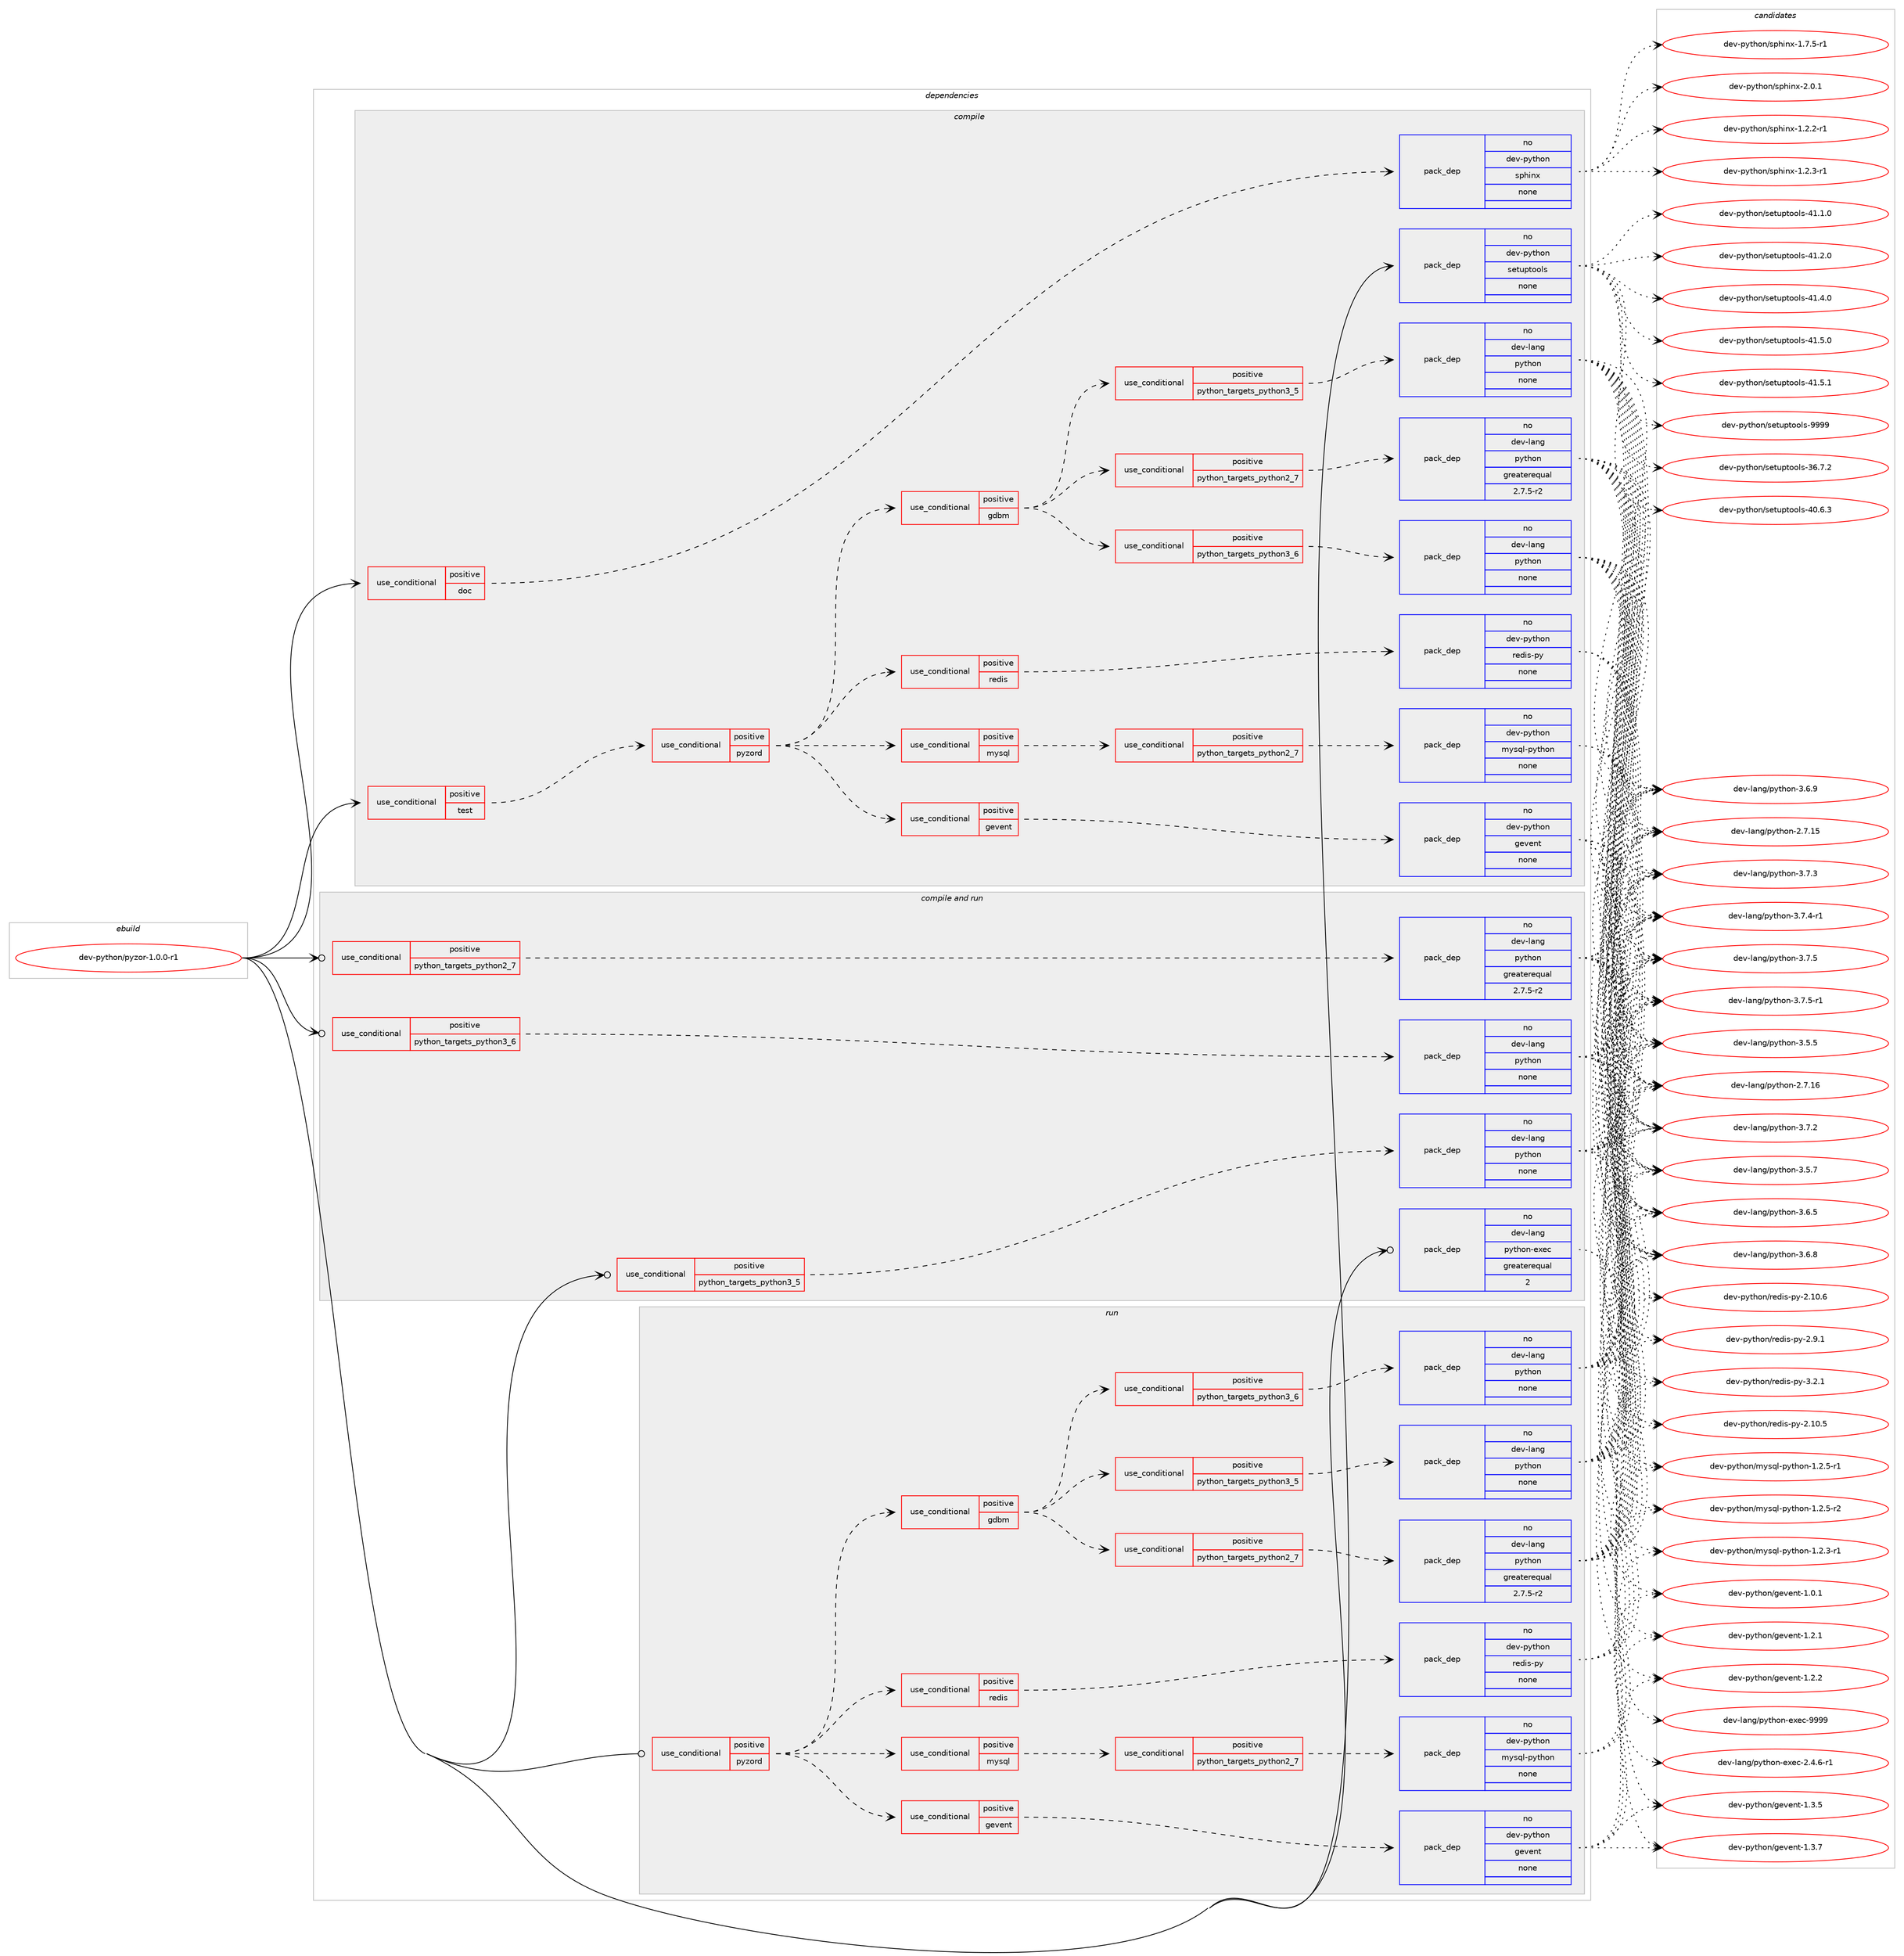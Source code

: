 digraph prolog {

# *************
# Graph options
# *************

newrank=true;
concentrate=true;
compound=true;
graph [rankdir=LR,fontname=Helvetica,fontsize=10,ranksep=1.5];#, ranksep=2.5, nodesep=0.2];
edge  [arrowhead=vee];
node  [fontname=Helvetica,fontsize=10];

# **********
# The ebuild
# **********

subgraph cluster_leftcol {
color=gray;
rank=same;
label=<<i>ebuild</i>>;
id [label="dev-python/pyzor-1.0.0-r1", color=red, width=4, href="../dev-python/pyzor-1.0.0-r1.svg"];
}

# ****************
# The dependencies
# ****************

subgraph cluster_midcol {
color=gray;
label=<<i>dependencies</i>>;
subgraph cluster_compile {
fillcolor="#eeeeee";
style=filled;
label=<<i>compile</i>>;
subgraph cond148269 {
dependency634072 [label=<<TABLE BORDER="0" CELLBORDER="1" CELLSPACING="0" CELLPADDING="4"><TR><TD ROWSPAN="3" CELLPADDING="10">use_conditional</TD></TR><TR><TD>positive</TD></TR><TR><TD>doc</TD></TR></TABLE>>, shape=none, color=red];
subgraph pack473925 {
dependency634073 [label=<<TABLE BORDER="0" CELLBORDER="1" CELLSPACING="0" CELLPADDING="4" WIDTH="220"><TR><TD ROWSPAN="6" CELLPADDING="30">pack_dep</TD></TR><TR><TD WIDTH="110">no</TD></TR><TR><TD>dev-python</TD></TR><TR><TD>sphinx</TD></TR><TR><TD>none</TD></TR><TR><TD></TD></TR></TABLE>>, shape=none, color=blue];
}
dependency634072:e -> dependency634073:w [weight=20,style="dashed",arrowhead="vee"];
}
id:e -> dependency634072:w [weight=20,style="solid",arrowhead="vee"];
subgraph cond148270 {
dependency634074 [label=<<TABLE BORDER="0" CELLBORDER="1" CELLSPACING="0" CELLPADDING="4"><TR><TD ROWSPAN="3" CELLPADDING="10">use_conditional</TD></TR><TR><TD>positive</TD></TR><TR><TD>test</TD></TR></TABLE>>, shape=none, color=red];
subgraph cond148271 {
dependency634075 [label=<<TABLE BORDER="0" CELLBORDER="1" CELLSPACING="0" CELLPADDING="4"><TR><TD ROWSPAN="3" CELLPADDING="10">use_conditional</TD></TR><TR><TD>positive</TD></TR><TR><TD>pyzord</TD></TR></TABLE>>, shape=none, color=red];
subgraph cond148272 {
dependency634076 [label=<<TABLE BORDER="0" CELLBORDER="1" CELLSPACING="0" CELLPADDING="4"><TR><TD ROWSPAN="3" CELLPADDING="10">use_conditional</TD></TR><TR><TD>positive</TD></TR><TR><TD>gdbm</TD></TR></TABLE>>, shape=none, color=red];
subgraph cond148273 {
dependency634077 [label=<<TABLE BORDER="0" CELLBORDER="1" CELLSPACING="0" CELLPADDING="4"><TR><TD ROWSPAN="3" CELLPADDING="10">use_conditional</TD></TR><TR><TD>positive</TD></TR><TR><TD>python_targets_python2_7</TD></TR></TABLE>>, shape=none, color=red];
subgraph pack473926 {
dependency634078 [label=<<TABLE BORDER="0" CELLBORDER="1" CELLSPACING="0" CELLPADDING="4" WIDTH="220"><TR><TD ROWSPAN="6" CELLPADDING="30">pack_dep</TD></TR><TR><TD WIDTH="110">no</TD></TR><TR><TD>dev-lang</TD></TR><TR><TD>python</TD></TR><TR><TD>greaterequal</TD></TR><TR><TD>2.7.5-r2</TD></TR></TABLE>>, shape=none, color=blue];
}
dependency634077:e -> dependency634078:w [weight=20,style="dashed",arrowhead="vee"];
}
dependency634076:e -> dependency634077:w [weight=20,style="dashed",arrowhead="vee"];
subgraph cond148274 {
dependency634079 [label=<<TABLE BORDER="0" CELLBORDER="1" CELLSPACING="0" CELLPADDING="4"><TR><TD ROWSPAN="3" CELLPADDING="10">use_conditional</TD></TR><TR><TD>positive</TD></TR><TR><TD>python_targets_python3_5</TD></TR></TABLE>>, shape=none, color=red];
subgraph pack473927 {
dependency634080 [label=<<TABLE BORDER="0" CELLBORDER="1" CELLSPACING="0" CELLPADDING="4" WIDTH="220"><TR><TD ROWSPAN="6" CELLPADDING="30">pack_dep</TD></TR><TR><TD WIDTH="110">no</TD></TR><TR><TD>dev-lang</TD></TR><TR><TD>python</TD></TR><TR><TD>none</TD></TR><TR><TD></TD></TR></TABLE>>, shape=none, color=blue];
}
dependency634079:e -> dependency634080:w [weight=20,style="dashed",arrowhead="vee"];
}
dependency634076:e -> dependency634079:w [weight=20,style="dashed",arrowhead="vee"];
subgraph cond148275 {
dependency634081 [label=<<TABLE BORDER="0" CELLBORDER="1" CELLSPACING="0" CELLPADDING="4"><TR><TD ROWSPAN="3" CELLPADDING="10">use_conditional</TD></TR><TR><TD>positive</TD></TR><TR><TD>python_targets_python3_6</TD></TR></TABLE>>, shape=none, color=red];
subgraph pack473928 {
dependency634082 [label=<<TABLE BORDER="0" CELLBORDER="1" CELLSPACING="0" CELLPADDING="4" WIDTH="220"><TR><TD ROWSPAN="6" CELLPADDING="30">pack_dep</TD></TR><TR><TD WIDTH="110">no</TD></TR><TR><TD>dev-lang</TD></TR><TR><TD>python</TD></TR><TR><TD>none</TD></TR><TR><TD></TD></TR></TABLE>>, shape=none, color=blue];
}
dependency634081:e -> dependency634082:w [weight=20,style="dashed",arrowhead="vee"];
}
dependency634076:e -> dependency634081:w [weight=20,style="dashed",arrowhead="vee"];
}
dependency634075:e -> dependency634076:w [weight=20,style="dashed",arrowhead="vee"];
subgraph cond148276 {
dependency634083 [label=<<TABLE BORDER="0" CELLBORDER="1" CELLSPACING="0" CELLPADDING="4"><TR><TD ROWSPAN="3" CELLPADDING="10">use_conditional</TD></TR><TR><TD>positive</TD></TR><TR><TD>mysql</TD></TR></TABLE>>, shape=none, color=red];
subgraph cond148277 {
dependency634084 [label=<<TABLE BORDER="0" CELLBORDER="1" CELLSPACING="0" CELLPADDING="4"><TR><TD ROWSPAN="3" CELLPADDING="10">use_conditional</TD></TR><TR><TD>positive</TD></TR><TR><TD>python_targets_python2_7</TD></TR></TABLE>>, shape=none, color=red];
subgraph pack473929 {
dependency634085 [label=<<TABLE BORDER="0" CELLBORDER="1" CELLSPACING="0" CELLPADDING="4" WIDTH="220"><TR><TD ROWSPAN="6" CELLPADDING="30">pack_dep</TD></TR><TR><TD WIDTH="110">no</TD></TR><TR><TD>dev-python</TD></TR><TR><TD>mysql-python</TD></TR><TR><TD>none</TD></TR><TR><TD></TD></TR></TABLE>>, shape=none, color=blue];
}
dependency634084:e -> dependency634085:w [weight=20,style="dashed",arrowhead="vee"];
}
dependency634083:e -> dependency634084:w [weight=20,style="dashed",arrowhead="vee"];
}
dependency634075:e -> dependency634083:w [weight=20,style="dashed",arrowhead="vee"];
subgraph cond148278 {
dependency634086 [label=<<TABLE BORDER="0" CELLBORDER="1" CELLSPACING="0" CELLPADDING="4"><TR><TD ROWSPAN="3" CELLPADDING="10">use_conditional</TD></TR><TR><TD>positive</TD></TR><TR><TD>redis</TD></TR></TABLE>>, shape=none, color=red];
subgraph pack473930 {
dependency634087 [label=<<TABLE BORDER="0" CELLBORDER="1" CELLSPACING="0" CELLPADDING="4" WIDTH="220"><TR><TD ROWSPAN="6" CELLPADDING="30">pack_dep</TD></TR><TR><TD WIDTH="110">no</TD></TR><TR><TD>dev-python</TD></TR><TR><TD>redis-py</TD></TR><TR><TD>none</TD></TR><TR><TD></TD></TR></TABLE>>, shape=none, color=blue];
}
dependency634086:e -> dependency634087:w [weight=20,style="dashed",arrowhead="vee"];
}
dependency634075:e -> dependency634086:w [weight=20,style="dashed",arrowhead="vee"];
subgraph cond148279 {
dependency634088 [label=<<TABLE BORDER="0" CELLBORDER="1" CELLSPACING="0" CELLPADDING="4"><TR><TD ROWSPAN="3" CELLPADDING="10">use_conditional</TD></TR><TR><TD>positive</TD></TR><TR><TD>gevent</TD></TR></TABLE>>, shape=none, color=red];
subgraph pack473931 {
dependency634089 [label=<<TABLE BORDER="0" CELLBORDER="1" CELLSPACING="0" CELLPADDING="4" WIDTH="220"><TR><TD ROWSPAN="6" CELLPADDING="30">pack_dep</TD></TR><TR><TD WIDTH="110">no</TD></TR><TR><TD>dev-python</TD></TR><TR><TD>gevent</TD></TR><TR><TD>none</TD></TR><TR><TD></TD></TR></TABLE>>, shape=none, color=blue];
}
dependency634088:e -> dependency634089:w [weight=20,style="dashed",arrowhead="vee"];
}
dependency634075:e -> dependency634088:w [weight=20,style="dashed",arrowhead="vee"];
}
dependency634074:e -> dependency634075:w [weight=20,style="dashed",arrowhead="vee"];
}
id:e -> dependency634074:w [weight=20,style="solid",arrowhead="vee"];
subgraph pack473932 {
dependency634090 [label=<<TABLE BORDER="0" CELLBORDER="1" CELLSPACING="0" CELLPADDING="4" WIDTH="220"><TR><TD ROWSPAN="6" CELLPADDING="30">pack_dep</TD></TR><TR><TD WIDTH="110">no</TD></TR><TR><TD>dev-python</TD></TR><TR><TD>setuptools</TD></TR><TR><TD>none</TD></TR><TR><TD></TD></TR></TABLE>>, shape=none, color=blue];
}
id:e -> dependency634090:w [weight=20,style="solid",arrowhead="vee"];
}
subgraph cluster_compileandrun {
fillcolor="#eeeeee";
style=filled;
label=<<i>compile and run</i>>;
subgraph cond148280 {
dependency634091 [label=<<TABLE BORDER="0" CELLBORDER="1" CELLSPACING="0" CELLPADDING="4"><TR><TD ROWSPAN="3" CELLPADDING="10">use_conditional</TD></TR><TR><TD>positive</TD></TR><TR><TD>python_targets_python2_7</TD></TR></TABLE>>, shape=none, color=red];
subgraph pack473933 {
dependency634092 [label=<<TABLE BORDER="0" CELLBORDER="1" CELLSPACING="0" CELLPADDING="4" WIDTH="220"><TR><TD ROWSPAN="6" CELLPADDING="30">pack_dep</TD></TR><TR><TD WIDTH="110">no</TD></TR><TR><TD>dev-lang</TD></TR><TR><TD>python</TD></TR><TR><TD>greaterequal</TD></TR><TR><TD>2.7.5-r2</TD></TR></TABLE>>, shape=none, color=blue];
}
dependency634091:e -> dependency634092:w [weight=20,style="dashed",arrowhead="vee"];
}
id:e -> dependency634091:w [weight=20,style="solid",arrowhead="odotvee"];
subgraph cond148281 {
dependency634093 [label=<<TABLE BORDER="0" CELLBORDER="1" CELLSPACING="0" CELLPADDING="4"><TR><TD ROWSPAN="3" CELLPADDING="10">use_conditional</TD></TR><TR><TD>positive</TD></TR><TR><TD>python_targets_python3_5</TD></TR></TABLE>>, shape=none, color=red];
subgraph pack473934 {
dependency634094 [label=<<TABLE BORDER="0" CELLBORDER="1" CELLSPACING="0" CELLPADDING="4" WIDTH="220"><TR><TD ROWSPAN="6" CELLPADDING="30">pack_dep</TD></TR><TR><TD WIDTH="110">no</TD></TR><TR><TD>dev-lang</TD></TR><TR><TD>python</TD></TR><TR><TD>none</TD></TR><TR><TD></TD></TR></TABLE>>, shape=none, color=blue];
}
dependency634093:e -> dependency634094:w [weight=20,style="dashed",arrowhead="vee"];
}
id:e -> dependency634093:w [weight=20,style="solid",arrowhead="odotvee"];
subgraph cond148282 {
dependency634095 [label=<<TABLE BORDER="0" CELLBORDER="1" CELLSPACING="0" CELLPADDING="4"><TR><TD ROWSPAN="3" CELLPADDING="10">use_conditional</TD></TR><TR><TD>positive</TD></TR><TR><TD>python_targets_python3_6</TD></TR></TABLE>>, shape=none, color=red];
subgraph pack473935 {
dependency634096 [label=<<TABLE BORDER="0" CELLBORDER="1" CELLSPACING="0" CELLPADDING="4" WIDTH="220"><TR><TD ROWSPAN="6" CELLPADDING="30">pack_dep</TD></TR><TR><TD WIDTH="110">no</TD></TR><TR><TD>dev-lang</TD></TR><TR><TD>python</TD></TR><TR><TD>none</TD></TR><TR><TD></TD></TR></TABLE>>, shape=none, color=blue];
}
dependency634095:e -> dependency634096:w [weight=20,style="dashed",arrowhead="vee"];
}
id:e -> dependency634095:w [weight=20,style="solid",arrowhead="odotvee"];
subgraph pack473936 {
dependency634097 [label=<<TABLE BORDER="0" CELLBORDER="1" CELLSPACING="0" CELLPADDING="4" WIDTH="220"><TR><TD ROWSPAN="6" CELLPADDING="30">pack_dep</TD></TR><TR><TD WIDTH="110">no</TD></TR><TR><TD>dev-lang</TD></TR><TR><TD>python-exec</TD></TR><TR><TD>greaterequal</TD></TR><TR><TD>2</TD></TR></TABLE>>, shape=none, color=blue];
}
id:e -> dependency634097:w [weight=20,style="solid",arrowhead="odotvee"];
}
subgraph cluster_run {
fillcolor="#eeeeee";
style=filled;
label=<<i>run</i>>;
subgraph cond148283 {
dependency634098 [label=<<TABLE BORDER="0" CELLBORDER="1" CELLSPACING="0" CELLPADDING="4"><TR><TD ROWSPAN="3" CELLPADDING="10">use_conditional</TD></TR><TR><TD>positive</TD></TR><TR><TD>pyzord</TD></TR></TABLE>>, shape=none, color=red];
subgraph cond148284 {
dependency634099 [label=<<TABLE BORDER="0" CELLBORDER="1" CELLSPACING="0" CELLPADDING="4"><TR><TD ROWSPAN="3" CELLPADDING="10">use_conditional</TD></TR><TR><TD>positive</TD></TR><TR><TD>gdbm</TD></TR></TABLE>>, shape=none, color=red];
subgraph cond148285 {
dependency634100 [label=<<TABLE BORDER="0" CELLBORDER="1" CELLSPACING="0" CELLPADDING="4"><TR><TD ROWSPAN="3" CELLPADDING="10">use_conditional</TD></TR><TR><TD>positive</TD></TR><TR><TD>python_targets_python2_7</TD></TR></TABLE>>, shape=none, color=red];
subgraph pack473937 {
dependency634101 [label=<<TABLE BORDER="0" CELLBORDER="1" CELLSPACING="0" CELLPADDING="4" WIDTH="220"><TR><TD ROWSPAN="6" CELLPADDING="30">pack_dep</TD></TR><TR><TD WIDTH="110">no</TD></TR><TR><TD>dev-lang</TD></TR><TR><TD>python</TD></TR><TR><TD>greaterequal</TD></TR><TR><TD>2.7.5-r2</TD></TR></TABLE>>, shape=none, color=blue];
}
dependency634100:e -> dependency634101:w [weight=20,style="dashed",arrowhead="vee"];
}
dependency634099:e -> dependency634100:w [weight=20,style="dashed",arrowhead="vee"];
subgraph cond148286 {
dependency634102 [label=<<TABLE BORDER="0" CELLBORDER="1" CELLSPACING="0" CELLPADDING="4"><TR><TD ROWSPAN="3" CELLPADDING="10">use_conditional</TD></TR><TR><TD>positive</TD></TR><TR><TD>python_targets_python3_5</TD></TR></TABLE>>, shape=none, color=red];
subgraph pack473938 {
dependency634103 [label=<<TABLE BORDER="0" CELLBORDER="1" CELLSPACING="0" CELLPADDING="4" WIDTH="220"><TR><TD ROWSPAN="6" CELLPADDING="30">pack_dep</TD></TR><TR><TD WIDTH="110">no</TD></TR><TR><TD>dev-lang</TD></TR><TR><TD>python</TD></TR><TR><TD>none</TD></TR><TR><TD></TD></TR></TABLE>>, shape=none, color=blue];
}
dependency634102:e -> dependency634103:w [weight=20,style="dashed",arrowhead="vee"];
}
dependency634099:e -> dependency634102:w [weight=20,style="dashed",arrowhead="vee"];
subgraph cond148287 {
dependency634104 [label=<<TABLE BORDER="0" CELLBORDER="1" CELLSPACING="0" CELLPADDING="4"><TR><TD ROWSPAN="3" CELLPADDING="10">use_conditional</TD></TR><TR><TD>positive</TD></TR><TR><TD>python_targets_python3_6</TD></TR></TABLE>>, shape=none, color=red];
subgraph pack473939 {
dependency634105 [label=<<TABLE BORDER="0" CELLBORDER="1" CELLSPACING="0" CELLPADDING="4" WIDTH="220"><TR><TD ROWSPAN="6" CELLPADDING="30">pack_dep</TD></TR><TR><TD WIDTH="110">no</TD></TR><TR><TD>dev-lang</TD></TR><TR><TD>python</TD></TR><TR><TD>none</TD></TR><TR><TD></TD></TR></TABLE>>, shape=none, color=blue];
}
dependency634104:e -> dependency634105:w [weight=20,style="dashed",arrowhead="vee"];
}
dependency634099:e -> dependency634104:w [weight=20,style="dashed",arrowhead="vee"];
}
dependency634098:e -> dependency634099:w [weight=20,style="dashed",arrowhead="vee"];
subgraph cond148288 {
dependency634106 [label=<<TABLE BORDER="0" CELLBORDER="1" CELLSPACING="0" CELLPADDING="4"><TR><TD ROWSPAN="3" CELLPADDING="10">use_conditional</TD></TR><TR><TD>positive</TD></TR><TR><TD>mysql</TD></TR></TABLE>>, shape=none, color=red];
subgraph cond148289 {
dependency634107 [label=<<TABLE BORDER="0" CELLBORDER="1" CELLSPACING="0" CELLPADDING="4"><TR><TD ROWSPAN="3" CELLPADDING="10">use_conditional</TD></TR><TR><TD>positive</TD></TR><TR><TD>python_targets_python2_7</TD></TR></TABLE>>, shape=none, color=red];
subgraph pack473940 {
dependency634108 [label=<<TABLE BORDER="0" CELLBORDER="1" CELLSPACING="0" CELLPADDING="4" WIDTH="220"><TR><TD ROWSPAN="6" CELLPADDING="30">pack_dep</TD></TR><TR><TD WIDTH="110">no</TD></TR><TR><TD>dev-python</TD></TR><TR><TD>mysql-python</TD></TR><TR><TD>none</TD></TR><TR><TD></TD></TR></TABLE>>, shape=none, color=blue];
}
dependency634107:e -> dependency634108:w [weight=20,style="dashed",arrowhead="vee"];
}
dependency634106:e -> dependency634107:w [weight=20,style="dashed",arrowhead="vee"];
}
dependency634098:e -> dependency634106:w [weight=20,style="dashed",arrowhead="vee"];
subgraph cond148290 {
dependency634109 [label=<<TABLE BORDER="0" CELLBORDER="1" CELLSPACING="0" CELLPADDING="4"><TR><TD ROWSPAN="3" CELLPADDING="10">use_conditional</TD></TR><TR><TD>positive</TD></TR><TR><TD>redis</TD></TR></TABLE>>, shape=none, color=red];
subgraph pack473941 {
dependency634110 [label=<<TABLE BORDER="0" CELLBORDER="1" CELLSPACING="0" CELLPADDING="4" WIDTH="220"><TR><TD ROWSPAN="6" CELLPADDING="30">pack_dep</TD></TR><TR><TD WIDTH="110">no</TD></TR><TR><TD>dev-python</TD></TR><TR><TD>redis-py</TD></TR><TR><TD>none</TD></TR><TR><TD></TD></TR></TABLE>>, shape=none, color=blue];
}
dependency634109:e -> dependency634110:w [weight=20,style="dashed",arrowhead="vee"];
}
dependency634098:e -> dependency634109:w [weight=20,style="dashed",arrowhead="vee"];
subgraph cond148291 {
dependency634111 [label=<<TABLE BORDER="0" CELLBORDER="1" CELLSPACING="0" CELLPADDING="4"><TR><TD ROWSPAN="3" CELLPADDING="10">use_conditional</TD></TR><TR><TD>positive</TD></TR><TR><TD>gevent</TD></TR></TABLE>>, shape=none, color=red];
subgraph pack473942 {
dependency634112 [label=<<TABLE BORDER="0" CELLBORDER="1" CELLSPACING="0" CELLPADDING="4" WIDTH="220"><TR><TD ROWSPAN="6" CELLPADDING="30">pack_dep</TD></TR><TR><TD WIDTH="110">no</TD></TR><TR><TD>dev-python</TD></TR><TR><TD>gevent</TD></TR><TR><TD>none</TD></TR><TR><TD></TD></TR></TABLE>>, shape=none, color=blue];
}
dependency634111:e -> dependency634112:w [weight=20,style="dashed",arrowhead="vee"];
}
dependency634098:e -> dependency634111:w [weight=20,style="dashed",arrowhead="vee"];
}
id:e -> dependency634098:w [weight=20,style="solid",arrowhead="odot"];
}
}

# **************
# The candidates
# **************

subgraph cluster_choices {
rank=same;
color=gray;
label=<<i>candidates</i>>;

subgraph choice473925 {
color=black;
nodesep=1;
choice10010111845112121116104111110471151121041051101204549465046504511449 [label="dev-python/sphinx-1.2.2-r1", color=red, width=4,href="../dev-python/sphinx-1.2.2-r1.svg"];
choice10010111845112121116104111110471151121041051101204549465046514511449 [label="dev-python/sphinx-1.2.3-r1", color=red, width=4,href="../dev-python/sphinx-1.2.3-r1.svg"];
choice10010111845112121116104111110471151121041051101204549465546534511449 [label="dev-python/sphinx-1.7.5-r1", color=red, width=4,href="../dev-python/sphinx-1.7.5-r1.svg"];
choice1001011184511212111610411111047115112104105110120455046484649 [label="dev-python/sphinx-2.0.1", color=red, width=4,href="../dev-python/sphinx-2.0.1.svg"];
dependency634073:e -> choice10010111845112121116104111110471151121041051101204549465046504511449:w [style=dotted,weight="100"];
dependency634073:e -> choice10010111845112121116104111110471151121041051101204549465046514511449:w [style=dotted,weight="100"];
dependency634073:e -> choice10010111845112121116104111110471151121041051101204549465546534511449:w [style=dotted,weight="100"];
dependency634073:e -> choice1001011184511212111610411111047115112104105110120455046484649:w [style=dotted,weight="100"];
}
subgraph choice473926 {
color=black;
nodesep=1;
choice10010111845108971101034711212111610411111045504655464953 [label="dev-lang/python-2.7.15", color=red, width=4,href="../dev-lang/python-2.7.15.svg"];
choice10010111845108971101034711212111610411111045504655464954 [label="dev-lang/python-2.7.16", color=red, width=4,href="../dev-lang/python-2.7.16.svg"];
choice100101118451089711010347112121116104111110455146534653 [label="dev-lang/python-3.5.5", color=red, width=4,href="../dev-lang/python-3.5.5.svg"];
choice100101118451089711010347112121116104111110455146534655 [label="dev-lang/python-3.5.7", color=red, width=4,href="../dev-lang/python-3.5.7.svg"];
choice100101118451089711010347112121116104111110455146544653 [label="dev-lang/python-3.6.5", color=red, width=4,href="../dev-lang/python-3.6.5.svg"];
choice100101118451089711010347112121116104111110455146544656 [label="dev-lang/python-3.6.8", color=red, width=4,href="../dev-lang/python-3.6.8.svg"];
choice100101118451089711010347112121116104111110455146544657 [label="dev-lang/python-3.6.9", color=red, width=4,href="../dev-lang/python-3.6.9.svg"];
choice100101118451089711010347112121116104111110455146554650 [label="dev-lang/python-3.7.2", color=red, width=4,href="../dev-lang/python-3.7.2.svg"];
choice100101118451089711010347112121116104111110455146554651 [label="dev-lang/python-3.7.3", color=red, width=4,href="../dev-lang/python-3.7.3.svg"];
choice1001011184510897110103471121211161041111104551465546524511449 [label="dev-lang/python-3.7.4-r1", color=red, width=4,href="../dev-lang/python-3.7.4-r1.svg"];
choice100101118451089711010347112121116104111110455146554653 [label="dev-lang/python-3.7.5", color=red, width=4,href="../dev-lang/python-3.7.5.svg"];
choice1001011184510897110103471121211161041111104551465546534511449 [label="dev-lang/python-3.7.5-r1", color=red, width=4,href="../dev-lang/python-3.7.5-r1.svg"];
dependency634078:e -> choice10010111845108971101034711212111610411111045504655464953:w [style=dotted,weight="100"];
dependency634078:e -> choice10010111845108971101034711212111610411111045504655464954:w [style=dotted,weight="100"];
dependency634078:e -> choice100101118451089711010347112121116104111110455146534653:w [style=dotted,weight="100"];
dependency634078:e -> choice100101118451089711010347112121116104111110455146534655:w [style=dotted,weight="100"];
dependency634078:e -> choice100101118451089711010347112121116104111110455146544653:w [style=dotted,weight="100"];
dependency634078:e -> choice100101118451089711010347112121116104111110455146544656:w [style=dotted,weight="100"];
dependency634078:e -> choice100101118451089711010347112121116104111110455146544657:w [style=dotted,weight="100"];
dependency634078:e -> choice100101118451089711010347112121116104111110455146554650:w [style=dotted,weight="100"];
dependency634078:e -> choice100101118451089711010347112121116104111110455146554651:w [style=dotted,weight="100"];
dependency634078:e -> choice1001011184510897110103471121211161041111104551465546524511449:w [style=dotted,weight="100"];
dependency634078:e -> choice100101118451089711010347112121116104111110455146554653:w [style=dotted,weight="100"];
dependency634078:e -> choice1001011184510897110103471121211161041111104551465546534511449:w [style=dotted,weight="100"];
}
subgraph choice473927 {
color=black;
nodesep=1;
choice10010111845108971101034711212111610411111045504655464953 [label="dev-lang/python-2.7.15", color=red, width=4,href="../dev-lang/python-2.7.15.svg"];
choice10010111845108971101034711212111610411111045504655464954 [label="dev-lang/python-2.7.16", color=red, width=4,href="../dev-lang/python-2.7.16.svg"];
choice100101118451089711010347112121116104111110455146534653 [label="dev-lang/python-3.5.5", color=red, width=4,href="../dev-lang/python-3.5.5.svg"];
choice100101118451089711010347112121116104111110455146534655 [label="dev-lang/python-3.5.7", color=red, width=4,href="../dev-lang/python-3.5.7.svg"];
choice100101118451089711010347112121116104111110455146544653 [label="dev-lang/python-3.6.5", color=red, width=4,href="../dev-lang/python-3.6.5.svg"];
choice100101118451089711010347112121116104111110455146544656 [label="dev-lang/python-3.6.8", color=red, width=4,href="../dev-lang/python-3.6.8.svg"];
choice100101118451089711010347112121116104111110455146544657 [label="dev-lang/python-3.6.9", color=red, width=4,href="../dev-lang/python-3.6.9.svg"];
choice100101118451089711010347112121116104111110455146554650 [label="dev-lang/python-3.7.2", color=red, width=4,href="../dev-lang/python-3.7.2.svg"];
choice100101118451089711010347112121116104111110455146554651 [label="dev-lang/python-3.7.3", color=red, width=4,href="../dev-lang/python-3.7.3.svg"];
choice1001011184510897110103471121211161041111104551465546524511449 [label="dev-lang/python-3.7.4-r1", color=red, width=4,href="../dev-lang/python-3.7.4-r1.svg"];
choice100101118451089711010347112121116104111110455146554653 [label="dev-lang/python-3.7.5", color=red, width=4,href="../dev-lang/python-3.7.5.svg"];
choice1001011184510897110103471121211161041111104551465546534511449 [label="dev-lang/python-3.7.5-r1", color=red, width=4,href="../dev-lang/python-3.7.5-r1.svg"];
dependency634080:e -> choice10010111845108971101034711212111610411111045504655464953:w [style=dotted,weight="100"];
dependency634080:e -> choice10010111845108971101034711212111610411111045504655464954:w [style=dotted,weight="100"];
dependency634080:e -> choice100101118451089711010347112121116104111110455146534653:w [style=dotted,weight="100"];
dependency634080:e -> choice100101118451089711010347112121116104111110455146534655:w [style=dotted,weight="100"];
dependency634080:e -> choice100101118451089711010347112121116104111110455146544653:w [style=dotted,weight="100"];
dependency634080:e -> choice100101118451089711010347112121116104111110455146544656:w [style=dotted,weight="100"];
dependency634080:e -> choice100101118451089711010347112121116104111110455146544657:w [style=dotted,weight="100"];
dependency634080:e -> choice100101118451089711010347112121116104111110455146554650:w [style=dotted,weight="100"];
dependency634080:e -> choice100101118451089711010347112121116104111110455146554651:w [style=dotted,weight="100"];
dependency634080:e -> choice1001011184510897110103471121211161041111104551465546524511449:w [style=dotted,weight="100"];
dependency634080:e -> choice100101118451089711010347112121116104111110455146554653:w [style=dotted,weight="100"];
dependency634080:e -> choice1001011184510897110103471121211161041111104551465546534511449:w [style=dotted,weight="100"];
}
subgraph choice473928 {
color=black;
nodesep=1;
choice10010111845108971101034711212111610411111045504655464953 [label="dev-lang/python-2.7.15", color=red, width=4,href="../dev-lang/python-2.7.15.svg"];
choice10010111845108971101034711212111610411111045504655464954 [label="dev-lang/python-2.7.16", color=red, width=4,href="../dev-lang/python-2.7.16.svg"];
choice100101118451089711010347112121116104111110455146534653 [label="dev-lang/python-3.5.5", color=red, width=4,href="../dev-lang/python-3.5.5.svg"];
choice100101118451089711010347112121116104111110455146534655 [label="dev-lang/python-3.5.7", color=red, width=4,href="../dev-lang/python-3.5.7.svg"];
choice100101118451089711010347112121116104111110455146544653 [label="dev-lang/python-3.6.5", color=red, width=4,href="../dev-lang/python-3.6.5.svg"];
choice100101118451089711010347112121116104111110455146544656 [label="dev-lang/python-3.6.8", color=red, width=4,href="../dev-lang/python-3.6.8.svg"];
choice100101118451089711010347112121116104111110455146544657 [label="dev-lang/python-3.6.9", color=red, width=4,href="../dev-lang/python-3.6.9.svg"];
choice100101118451089711010347112121116104111110455146554650 [label="dev-lang/python-3.7.2", color=red, width=4,href="../dev-lang/python-3.7.2.svg"];
choice100101118451089711010347112121116104111110455146554651 [label="dev-lang/python-3.7.3", color=red, width=4,href="../dev-lang/python-3.7.3.svg"];
choice1001011184510897110103471121211161041111104551465546524511449 [label="dev-lang/python-3.7.4-r1", color=red, width=4,href="../dev-lang/python-3.7.4-r1.svg"];
choice100101118451089711010347112121116104111110455146554653 [label="dev-lang/python-3.7.5", color=red, width=4,href="../dev-lang/python-3.7.5.svg"];
choice1001011184510897110103471121211161041111104551465546534511449 [label="dev-lang/python-3.7.5-r1", color=red, width=4,href="../dev-lang/python-3.7.5-r1.svg"];
dependency634082:e -> choice10010111845108971101034711212111610411111045504655464953:w [style=dotted,weight="100"];
dependency634082:e -> choice10010111845108971101034711212111610411111045504655464954:w [style=dotted,weight="100"];
dependency634082:e -> choice100101118451089711010347112121116104111110455146534653:w [style=dotted,weight="100"];
dependency634082:e -> choice100101118451089711010347112121116104111110455146534655:w [style=dotted,weight="100"];
dependency634082:e -> choice100101118451089711010347112121116104111110455146544653:w [style=dotted,weight="100"];
dependency634082:e -> choice100101118451089711010347112121116104111110455146544656:w [style=dotted,weight="100"];
dependency634082:e -> choice100101118451089711010347112121116104111110455146544657:w [style=dotted,weight="100"];
dependency634082:e -> choice100101118451089711010347112121116104111110455146554650:w [style=dotted,weight="100"];
dependency634082:e -> choice100101118451089711010347112121116104111110455146554651:w [style=dotted,weight="100"];
dependency634082:e -> choice1001011184510897110103471121211161041111104551465546524511449:w [style=dotted,weight="100"];
dependency634082:e -> choice100101118451089711010347112121116104111110455146554653:w [style=dotted,weight="100"];
dependency634082:e -> choice1001011184510897110103471121211161041111104551465546534511449:w [style=dotted,weight="100"];
}
subgraph choice473929 {
color=black;
nodesep=1;
choice1001011184511212111610411111047109121115113108451121211161041111104549465046514511449 [label="dev-python/mysql-python-1.2.3-r1", color=red, width=4,href="../dev-python/mysql-python-1.2.3-r1.svg"];
choice1001011184511212111610411111047109121115113108451121211161041111104549465046534511449 [label="dev-python/mysql-python-1.2.5-r1", color=red, width=4,href="../dev-python/mysql-python-1.2.5-r1.svg"];
choice1001011184511212111610411111047109121115113108451121211161041111104549465046534511450 [label="dev-python/mysql-python-1.2.5-r2", color=red, width=4,href="../dev-python/mysql-python-1.2.5-r2.svg"];
dependency634085:e -> choice1001011184511212111610411111047109121115113108451121211161041111104549465046514511449:w [style=dotted,weight="100"];
dependency634085:e -> choice1001011184511212111610411111047109121115113108451121211161041111104549465046534511449:w [style=dotted,weight="100"];
dependency634085:e -> choice1001011184511212111610411111047109121115113108451121211161041111104549465046534511450:w [style=dotted,weight="100"];
}
subgraph choice473930 {
color=black;
nodesep=1;
choice10010111845112121116104111110471141011001051154511212145504649484653 [label="dev-python/redis-py-2.10.5", color=red, width=4,href="../dev-python/redis-py-2.10.5.svg"];
choice10010111845112121116104111110471141011001051154511212145504649484654 [label="dev-python/redis-py-2.10.6", color=red, width=4,href="../dev-python/redis-py-2.10.6.svg"];
choice100101118451121211161041111104711410110010511545112121455046574649 [label="dev-python/redis-py-2.9.1", color=red, width=4,href="../dev-python/redis-py-2.9.1.svg"];
choice100101118451121211161041111104711410110010511545112121455146504649 [label="dev-python/redis-py-3.2.1", color=red, width=4,href="../dev-python/redis-py-3.2.1.svg"];
dependency634087:e -> choice10010111845112121116104111110471141011001051154511212145504649484653:w [style=dotted,weight="100"];
dependency634087:e -> choice10010111845112121116104111110471141011001051154511212145504649484654:w [style=dotted,weight="100"];
dependency634087:e -> choice100101118451121211161041111104711410110010511545112121455046574649:w [style=dotted,weight="100"];
dependency634087:e -> choice100101118451121211161041111104711410110010511545112121455146504649:w [style=dotted,weight="100"];
}
subgraph choice473931 {
color=black;
nodesep=1;
choice1001011184511212111610411111047103101118101110116454946484649 [label="dev-python/gevent-1.0.1", color=red, width=4,href="../dev-python/gevent-1.0.1.svg"];
choice1001011184511212111610411111047103101118101110116454946504649 [label="dev-python/gevent-1.2.1", color=red, width=4,href="../dev-python/gevent-1.2.1.svg"];
choice1001011184511212111610411111047103101118101110116454946504650 [label="dev-python/gevent-1.2.2", color=red, width=4,href="../dev-python/gevent-1.2.2.svg"];
choice1001011184511212111610411111047103101118101110116454946514653 [label="dev-python/gevent-1.3.5", color=red, width=4,href="../dev-python/gevent-1.3.5.svg"];
choice1001011184511212111610411111047103101118101110116454946514655 [label="dev-python/gevent-1.3.7", color=red, width=4,href="../dev-python/gevent-1.3.7.svg"];
dependency634089:e -> choice1001011184511212111610411111047103101118101110116454946484649:w [style=dotted,weight="100"];
dependency634089:e -> choice1001011184511212111610411111047103101118101110116454946504649:w [style=dotted,weight="100"];
dependency634089:e -> choice1001011184511212111610411111047103101118101110116454946504650:w [style=dotted,weight="100"];
dependency634089:e -> choice1001011184511212111610411111047103101118101110116454946514653:w [style=dotted,weight="100"];
dependency634089:e -> choice1001011184511212111610411111047103101118101110116454946514655:w [style=dotted,weight="100"];
}
subgraph choice473932 {
color=black;
nodesep=1;
choice100101118451121211161041111104711510111611711211611111110811545515446554650 [label="dev-python/setuptools-36.7.2", color=red, width=4,href="../dev-python/setuptools-36.7.2.svg"];
choice100101118451121211161041111104711510111611711211611111110811545524846544651 [label="dev-python/setuptools-40.6.3", color=red, width=4,href="../dev-python/setuptools-40.6.3.svg"];
choice100101118451121211161041111104711510111611711211611111110811545524946494648 [label="dev-python/setuptools-41.1.0", color=red, width=4,href="../dev-python/setuptools-41.1.0.svg"];
choice100101118451121211161041111104711510111611711211611111110811545524946504648 [label="dev-python/setuptools-41.2.0", color=red, width=4,href="../dev-python/setuptools-41.2.0.svg"];
choice100101118451121211161041111104711510111611711211611111110811545524946524648 [label="dev-python/setuptools-41.4.0", color=red, width=4,href="../dev-python/setuptools-41.4.0.svg"];
choice100101118451121211161041111104711510111611711211611111110811545524946534648 [label="dev-python/setuptools-41.5.0", color=red, width=4,href="../dev-python/setuptools-41.5.0.svg"];
choice100101118451121211161041111104711510111611711211611111110811545524946534649 [label="dev-python/setuptools-41.5.1", color=red, width=4,href="../dev-python/setuptools-41.5.1.svg"];
choice10010111845112121116104111110471151011161171121161111111081154557575757 [label="dev-python/setuptools-9999", color=red, width=4,href="../dev-python/setuptools-9999.svg"];
dependency634090:e -> choice100101118451121211161041111104711510111611711211611111110811545515446554650:w [style=dotted,weight="100"];
dependency634090:e -> choice100101118451121211161041111104711510111611711211611111110811545524846544651:w [style=dotted,weight="100"];
dependency634090:e -> choice100101118451121211161041111104711510111611711211611111110811545524946494648:w [style=dotted,weight="100"];
dependency634090:e -> choice100101118451121211161041111104711510111611711211611111110811545524946504648:w [style=dotted,weight="100"];
dependency634090:e -> choice100101118451121211161041111104711510111611711211611111110811545524946524648:w [style=dotted,weight="100"];
dependency634090:e -> choice100101118451121211161041111104711510111611711211611111110811545524946534648:w [style=dotted,weight="100"];
dependency634090:e -> choice100101118451121211161041111104711510111611711211611111110811545524946534649:w [style=dotted,weight="100"];
dependency634090:e -> choice10010111845112121116104111110471151011161171121161111111081154557575757:w [style=dotted,weight="100"];
}
subgraph choice473933 {
color=black;
nodesep=1;
choice10010111845108971101034711212111610411111045504655464953 [label="dev-lang/python-2.7.15", color=red, width=4,href="../dev-lang/python-2.7.15.svg"];
choice10010111845108971101034711212111610411111045504655464954 [label="dev-lang/python-2.7.16", color=red, width=4,href="../dev-lang/python-2.7.16.svg"];
choice100101118451089711010347112121116104111110455146534653 [label="dev-lang/python-3.5.5", color=red, width=4,href="../dev-lang/python-3.5.5.svg"];
choice100101118451089711010347112121116104111110455146534655 [label="dev-lang/python-3.5.7", color=red, width=4,href="../dev-lang/python-3.5.7.svg"];
choice100101118451089711010347112121116104111110455146544653 [label="dev-lang/python-3.6.5", color=red, width=4,href="../dev-lang/python-3.6.5.svg"];
choice100101118451089711010347112121116104111110455146544656 [label="dev-lang/python-3.6.8", color=red, width=4,href="../dev-lang/python-3.6.8.svg"];
choice100101118451089711010347112121116104111110455146544657 [label="dev-lang/python-3.6.9", color=red, width=4,href="../dev-lang/python-3.6.9.svg"];
choice100101118451089711010347112121116104111110455146554650 [label="dev-lang/python-3.7.2", color=red, width=4,href="../dev-lang/python-3.7.2.svg"];
choice100101118451089711010347112121116104111110455146554651 [label="dev-lang/python-3.7.3", color=red, width=4,href="../dev-lang/python-3.7.3.svg"];
choice1001011184510897110103471121211161041111104551465546524511449 [label="dev-lang/python-3.7.4-r1", color=red, width=4,href="../dev-lang/python-3.7.4-r1.svg"];
choice100101118451089711010347112121116104111110455146554653 [label="dev-lang/python-3.7.5", color=red, width=4,href="../dev-lang/python-3.7.5.svg"];
choice1001011184510897110103471121211161041111104551465546534511449 [label="dev-lang/python-3.7.5-r1", color=red, width=4,href="../dev-lang/python-3.7.5-r1.svg"];
dependency634092:e -> choice10010111845108971101034711212111610411111045504655464953:w [style=dotted,weight="100"];
dependency634092:e -> choice10010111845108971101034711212111610411111045504655464954:w [style=dotted,weight="100"];
dependency634092:e -> choice100101118451089711010347112121116104111110455146534653:w [style=dotted,weight="100"];
dependency634092:e -> choice100101118451089711010347112121116104111110455146534655:w [style=dotted,weight="100"];
dependency634092:e -> choice100101118451089711010347112121116104111110455146544653:w [style=dotted,weight="100"];
dependency634092:e -> choice100101118451089711010347112121116104111110455146544656:w [style=dotted,weight="100"];
dependency634092:e -> choice100101118451089711010347112121116104111110455146544657:w [style=dotted,weight="100"];
dependency634092:e -> choice100101118451089711010347112121116104111110455146554650:w [style=dotted,weight="100"];
dependency634092:e -> choice100101118451089711010347112121116104111110455146554651:w [style=dotted,weight="100"];
dependency634092:e -> choice1001011184510897110103471121211161041111104551465546524511449:w [style=dotted,weight="100"];
dependency634092:e -> choice100101118451089711010347112121116104111110455146554653:w [style=dotted,weight="100"];
dependency634092:e -> choice1001011184510897110103471121211161041111104551465546534511449:w [style=dotted,weight="100"];
}
subgraph choice473934 {
color=black;
nodesep=1;
choice10010111845108971101034711212111610411111045504655464953 [label="dev-lang/python-2.7.15", color=red, width=4,href="../dev-lang/python-2.7.15.svg"];
choice10010111845108971101034711212111610411111045504655464954 [label="dev-lang/python-2.7.16", color=red, width=4,href="../dev-lang/python-2.7.16.svg"];
choice100101118451089711010347112121116104111110455146534653 [label="dev-lang/python-3.5.5", color=red, width=4,href="../dev-lang/python-3.5.5.svg"];
choice100101118451089711010347112121116104111110455146534655 [label="dev-lang/python-3.5.7", color=red, width=4,href="../dev-lang/python-3.5.7.svg"];
choice100101118451089711010347112121116104111110455146544653 [label="dev-lang/python-3.6.5", color=red, width=4,href="../dev-lang/python-3.6.5.svg"];
choice100101118451089711010347112121116104111110455146544656 [label="dev-lang/python-3.6.8", color=red, width=4,href="../dev-lang/python-3.6.8.svg"];
choice100101118451089711010347112121116104111110455146544657 [label="dev-lang/python-3.6.9", color=red, width=4,href="../dev-lang/python-3.6.9.svg"];
choice100101118451089711010347112121116104111110455146554650 [label="dev-lang/python-3.7.2", color=red, width=4,href="../dev-lang/python-3.7.2.svg"];
choice100101118451089711010347112121116104111110455146554651 [label="dev-lang/python-3.7.3", color=red, width=4,href="../dev-lang/python-3.7.3.svg"];
choice1001011184510897110103471121211161041111104551465546524511449 [label="dev-lang/python-3.7.4-r1", color=red, width=4,href="../dev-lang/python-3.7.4-r1.svg"];
choice100101118451089711010347112121116104111110455146554653 [label="dev-lang/python-3.7.5", color=red, width=4,href="../dev-lang/python-3.7.5.svg"];
choice1001011184510897110103471121211161041111104551465546534511449 [label="dev-lang/python-3.7.5-r1", color=red, width=4,href="../dev-lang/python-3.7.5-r1.svg"];
dependency634094:e -> choice10010111845108971101034711212111610411111045504655464953:w [style=dotted,weight="100"];
dependency634094:e -> choice10010111845108971101034711212111610411111045504655464954:w [style=dotted,weight="100"];
dependency634094:e -> choice100101118451089711010347112121116104111110455146534653:w [style=dotted,weight="100"];
dependency634094:e -> choice100101118451089711010347112121116104111110455146534655:w [style=dotted,weight="100"];
dependency634094:e -> choice100101118451089711010347112121116104111110455146544653:w [style=dotted,weight="100"];
dependency634094:e -> choice100101118451089711010347112121116104111110455146544656:w [style=dotted,weight="100"];
dependency634094:e -> choice100101118451089711010347112121116104111110455146544657:w [style=dotted,weight="100"];
dependency634094:e -> choice100101118451089711010347112121116104111110455146554650:w [style=dotted,weight="100"];
dependency634094:e -> choice100101118451089711010347112121116104111110455146554651:w [style=dotted,weight="100"];
dependency634094:e -> choice1001011184510897110103471121211161041111104551465546524511449:w [style=dotted,weight="100"];
dependency634094:e -> choice100101118451089711010347112121116104111110455146554653:w [style=dotted,weight="100"];
dependency634094:e -> choice1001011184510897110103471121211161041111104551465546534511449:w [style=dotted,weight="100"];
}
subgraph choice473935 {
color=black;
nodesep=1;
choice10010111845108971101034711212111610411111045504655464953 [label="dev-lang/python-2.7.15", color=red, width=4,href="../dev-lang/python-2.7.15.svg"];
choice10010111845108971101034711212111610411111045504655464954 [label="dev-lang/python-2.7.16", color=red, width=4,href="../dev-lang/python-2.7.16.svg"];
choice100101118451089711010347112121116104111110455146534653 [label="dev-lang/python-3.5.5", color=red, width=4,href="../dev-lang/python-3.5.5.svg"];
choice100101118451089711010347112121116104111110455146534655 [label="dev-lang/python-3.5.7", color=red, width=4,href="../dev-lang/python-3.5.7.svg"];
choice100101118451089711010347112121116104111110455146544653 [label="dev-lang/python-3.6.5", color=red, width=4,href="../dev-lang/python-3.6.5.svg"];
choice100101118451089711010347112121116104111110455146544656 [label="dev-lang/python-3.6.8", color=red, width=4,href="../dev-lang/python-3.6.8.svg"];
choice100101118451089711010347112121116104111110455146544657 [label="dev-lang/python-3.6.9", color=red, width=4,href="../dev-lang/python-3.6.9.svg"];
choice100101118451089711010347112121116104111110455146554650 [label="dev-lang/python-3.7.2", color=red, width=4,href="../dev-lang/python-3.7.2.svg"];
choice100101118451089711010347112121116104111110455146554651 [label="dev-lang/python-3.7.3", color=red, width=4,href="../dev-lang/python-3.7.3.svg"];
choice1001011184510897110103471121211161041111104551465546524511449 [label="dev-lang/python-3.7.4-r1", color=red, width=4,href="../dev-lang/python-3.7.4-r1.svg"];
choice100101118451089711010347112121116104111110455146554653 [label="dev-lang/python-3.7.5", color=red, width=4,href="../dev-lang/python-3.7.5.svg"];
choice1001011184510897110103471121211161041111104551465546534511449 [label="dev-lang/python-3.7.5-r1", color=red, width=4,href="../dev-lang/python-3.7.5-r1.svg"];
dependency634096:e -> choice10010111845108971101034711212111610411111045504655464953:w [style=dotted,weight="100"];
dependency634096:e -> choice10010111845108971101034711212111610411111045504655464954:w [style=dotted,weight="100"];
dependency634096:e -> choice100101118451089711010347112121116104111110455146534653:w [style=dotted,weight="100"];
dependency634096:e -> choice100101118451089711010347112121116104111110455146534655:w [style=dotted,weight="100"];
dependency634096:e -> choice100101118451089711010347112121116104111110455146544653:w [style=dotted,weight="100"];
dependency634096:e -> choice100101118451089711010347112121116104111110455146544656:w [style=dotted,weight="100"];
dependency634096:e -> choice100101118451089711010347112121116104111110455146544657:w [style=dotted,weight="100"];
dependency634096:e -> choice100101118451089711010347112121116104111110455146554650:w [style=dotted,weight="100"];
dependency634096:e -> choice100101118451089711010347112121116104111110455146554651:w [style=dotted,weight="100"];
dependency634096:e -> choice1001011184510897110103471121211161041111104551465546524511449:w [style=dotted,weight="100"];
dependency634096:e -> choice100101118451089711010347112121116104111110455146554653:w [style=dotted,weight="100"];
dependency634096:e -> choice1001011184510897110103471121211161041111104551465546534511449:w [style=dotted,weight="100"];
}
subgraph choice473936 {
color=black;
nodesep=1;
choice10010111845108971101034711212111610411111045101120101994550465246544511449 [label="dev-lang/python-exec-2.4.6-r1", color=red, width=4,href="../dev-lang/python-exec-2.4.6-r1.svg"];
choice10010111845108971101034711212111610411111045101120101994557575757 [label="dev-lang/python-exec-9999", color=red, width=4,href="../dev-lang/python-exec-9999.svg"];
dependency634097:e -> choice10010111845108971101034711212111610411111045101120101994550465246544511449:w [style=dotted,weight="100"];
dependency634097:e -> choice10010111845108971101034711212111610411111045101120101994557575757:w [style=dotted,weight="100"];
}
subgraph choice473937 {
color=black;
nodesep=1;
choice10010111845108971101034711212111610411111045504655464953 [label="dev-lang/python-2.7.15", color=red, width=4,href="../dev-lang/python-2.7.15.svg"];
choice10010111845108971101034711212111610411111045504655464954 [label="dev-lang/python-2.7.16", color=red, width=4,href="../dev-lang/python-2.7.16.svg"];
choice100101118451089711010347112121116104111110455146534653 [label="dev-lang/python-3.5.5", color=red, width=4,href="../dev-lang/python-3.5.5.svg"];
choice100101118451089711010347112121116104111110455146534655 [label="dev-lang/python-3.5.7", color=red, width=4,href="../dev-lang/python-3.5.7.svg"];
choice100101118451089711010347112121116104111110455146544653 [label="dev-lang/python-3.6.5", color=red, width=4,href="../dev-lang/python-3.6.5.svg"];
choice100101118451089711010347112121116104111110455146544656 [label="dev-lang/python-3.6.8", color=red, width=4,href="../dev-lang/python-3.6.8.svg"];
choice100101118451089711010347112121116104111110455146544657 [label="dev-lang/python-3.6.9", color=red, width=4,href="../dev-lang/python-3.6.9.svg"];
choice100101118451089711010347112121116104111110455146554650 [label="dev-lang/python-3.7.2", color=red, width=4,href="../dev-lang/python-3.7.2.svg"];
choice100101118451089711010347112121116104111110455146554651 [label="dev-lang/python-3.7.3", color=red, width=4,href="../dev-lang/python-3.7.3.svg"];
choice1001011184510897110103471121211161041111104551465546524511449 [label="dev-lang/python-3.7.4-r1", color=red, width=4,href="../dev-lang/python-3.7.4-r1.svg"];
choice100101118451089711010347112121116104111110455146554653 [label="dev-lang/python-3.7.5", color=red, width=4,href="../dev-lang/python-3.7.5.svg"];
choice1001011184510897110103471121211161041111104551465546534511449 [label="dev-lang/python-3.7.5-r1", color=red, width=4,href="../dev-lang/python-3.7.5-r1.svg"];
dependency634101:e -> choice10010111845108971101034711212111610411111045504655464953:w [style=dotted,weight="100"];
dependency634101:e -> choice10010111845108971101034711212111610411111045504655464954:w [style=dotted,weight="100"];
dependency634101:e -> choice100101118451089711010347112121116104111110455146534653:w [style=dotted,weight="100"];
dependency634101:e -> choice100101118451089711010347112121116104111110455146534655:w [style=dotted,weight="100"];
dependency634101:e -> choice100101118451089711010347112121116104111110455146544653:w [style=dotted,weight="100"];
dependency634101:e -> choice100101118451089711010347112121116104111110455146544656:w [style=dotted,weight="100"];
dependency634101:e -> choice100101118451089711010347112121116104111110455146544657:w [style=dotted,weight="100"];
dependency634101:e -> choice100101118451089711010347112121116104111110455146554650:w [style=dotted,weight="100"];
dependency634101:e -> choice100101118451089711010347112121116104111110455146554651:w [style=dotted,weight="100"];
dependency634101:e -> choice1001011184510897110103471121211161041111104551465546524511449:w [style=dotted,weight="100"];
dependency634101:e -> choice100101118451089711010347112121116104111110455146554653:w [style=dotted,weight="100"];
dependency634101:e -> choice1001011184510897110103471121211161041111104551465546534511449:w [style=dotted,weight="100"];
}
subgraph choice473938 {
color=black;
nodesep=1;
choice10010111845108971101034711212111610411111045504655464953 [label="dev-lang/python-2.7.15", color=red, width=4,href="../dev-lang/python-2.7.15.svg"];
choice10010111845108971101034711212111610411111045504655464954 [label="dev-lang/python-2.7.16", color=red, width=4,href="../dev-lang/python-2.7.16.svg"];
choice100101118451089711010347112121116104111110455146534653 [label="dev-lang/python-3.5.5", color=red, width=4,href="../dev-lang/python-3.5.5.svg"];
choice100101118451089711010347112121116104111110455146534655 [label="dev-lang/python-3.5.7", color=red, width=4,href="../dev-lang/python-3.5.7.svg"];
choice100101118451089711010347112121116104111110455146544653 [label="dev-lang/python-3.6.5", color=red, width=4,href="../dev-lang/python-3.6.5.svg"];
choice100101118451089711010347112121116104111110455146544656 [label="dev-lang/python-3.6.8", color=red, width=4,href="../dev-lang/python-3.6.8.svg"];
choice100101118451089711010347112121116104111110455146544657 [label="dev-lang/python-3.6.9", color=red, width=4,href="../dev-lang/python-3.6.9.svg"];
choice100101118451089711010347112121116104111110455146554650 [label="dev-lang/python-3.7.2", color=red, width=4,href="../dev-lang/python-3.7.2.svg"];
choice100101118451089711010347112121116104111110455146554651 [label="dev-lang/python-3.7.3", color=red, width=4,href="../dev-lang/python-3.7.3.svg"];
choice1001011184510897110103471121211161041111104551465546524511449 [label="dev-lang/python-3.7.4-r1", color=red, width=4,href="../dev-lang/python-3.7.4-r1.svg"];
choice100101118451089711010347112121116104111110455146554653 [label="dev-lang/python-3.7.5", color=red, width=4,href="../dev-lang/python-3.7.5.svg"];
choice1001011184510897110103471121211161041111104551465546534511449 [label="dev-lang/python-3.7.5-r1", color=red, width=4,href="../dev-lang/python-3.7.5-r1.svg"];
dependency634103:e -> choice10010111845108971101034711212111610411111045504655464953:w [style=dotted,weight="100"];
dependency634103:e -> choice10010111845108971101034711212111610411111045504655464954:w [style=dotted,weight="100"];
dependency634103:e -> choice100101118451089711010347112121116104111110455146534653:w [style=dotted,weight="100"];
dependency634103:e -> choice100101118451089711010347112121116104111110455146534655:w [style=dotted,weight="100"];
dependency634103:e -> choice100101118451089711010347112121116104111110455146544653:w [style=dotted,weight="100"];
dependency634103:e -> choice100101118451089711010347112121116104111110455146544656:w [style=dotted,weight="100"];
dependency634103:e -> choice100101118451089711010347112121116104111110455146544657:w [style=dotted,weight="100"];
dependency634103:e -> choice100101118451089711010347112121116104111110455146554650:w [style=dotted,weight="100"];
dependency634103:e -> choice100101118451089711010347112121116104111110455146554651:w [style=dotted,weight="100"];
dependency634103:e -> choice1001011184510897110103471121211161041111104551465546524511449:w [style=dotted,weight="100"];
dependency634103:e -> choice100101118451089711010347112121116104111110455146554653:w [style=dotted,weight="100"];
dependency634103:e -> choice1001011184510897110103471121211161041111104551465546534511449:w [style=dotted,weight="100"];
}
subgraph choice473939 {
color=black;
nodesep=1;
choice10010111845108971101034711212111610411111045504655464953 [label="dev-lang/python-2.7.15", color=red, width=4,href="../dev-lang/python-2.7.15.svg"];
choice10010111845108971101034711212111610411111045504655464954 [label="dev-lang/python-2.7.16", color=red, width=4,href="../dev-lang/python-2.7.16.svg"];
choice100101118451089711010347112121116104111110455146534653 [label="dev-lang/python-3.5.5", color=red, width=4,href="../dev-lang/python-3.5.5.svg"];
choice100101118451089711010347112121116104111110455146534655 [label="dev-lang/python-3.5.7", color=red, width=4,href="../dev-lang/python-3.5.7.svg"];
choice100101118451089711010347112121116104111110455146544653 [label="dev-lang/python-3.6.5", color=red, width=4,href="../dev-lang/python-3.6.5.svg"];
choice100101118451089711010347112121116104111110455146544656 [label="dev-lang/python-3.6.8", color=red, width=4,href="../dev-lang/python-3.6.8.svg"];
choice100101118451089711010347112121116104111110455146544657 [label="dev-lang/python-3.6.9", color=red, width=4,href="../dev-lang/python-3.6.9.svg"];
choice100101118451089711010347112121116104111110455146554650 [label="dev-lang/python-3.7.2", color=red, width=4,href="../dev-lang/python-3.7.2.svg"];
choice100101118451089711010347112121116104111110455146554651 [label="dev-lang/python-3.7.3", color=red, width=4,href="../dev-lang/python-3.7.3.svg"];
choice1001011184510897110103471121211161041111104551465546524511449 [label="dev-lang/python-3.7.4-r1", color=red, width=4,href="../dev-lang/python-3.7.4-r1.svg"];
choice100101118451089711010347112121116104111110455146554653 [label="dev-lang/python-3.7.5", color=red, width=4,href="../dev-lang/python-3.7.5.svg"];
choice1001011184510897110103471121211161041111104551465546534511449 [label="dev-lang/python-3.7.5-r1", color=red, width=4,href="../dev-lang/python-3.7.5-r1.svg"];
dependency634105:e -> choice10010111845108971101034711212111610411111045504655464953:w [style=dotted,weight="100"];
dependency634105:e -> choice10010111845108971101034711212111610411111045504655464954:w [style=dotted,weight="100"];
dependency634105:e -> choice100101118451089711010347112121116104111110455146534653:w [style=dotted,weight="100"];
dependency634105:e -> choice100101118451089711010347112121116104111110455146534655:w [style=dotted,weight="100"];
dependency634105:e -> choice100101118451089711010347112121116104111110455146544653:w [style=dotted,weight="100"];
dependency634105:e -> choice100101118451089711010347112121116104111110455146544656:w [style=dotted,weight="100"];
dependency634105:e -> choice100101118451089711010347112121116104111110455146544657:w [style=dotted,weight="100"];
dependency634105:e -> choice100101118451089711010347112121116104111110455146554650:w [style=dotted,weight="100"];
dependency634105:e -> choice100101118451089711010347112121116104111110455146554651:w [style=dotted,weight="100"];
dependency634105:e -> choice1001011184510897110103471121211161041111104551465546524511449:w [style=dotted,weight="100"];
dependency634105:e -> choice100101118451089711010347112121116104111110455146554653:w [style=dotted,weight="100"];
dependency634105:e -> choice1001011184510897110103471121211161041111104551465546534511449:w [style=dotted,weight="100"];
}
subgraph choice473940 {
color=black;
nodesep=1;
choice1001011184511212111610411111047109121115113108451121211161041111104549465046514511449 [label="dev-python/mysql-python-1.2.3-r1", color=red, width=4,href="../dev-python/mysql-python-1.2.3-r1.svg"];
choice1001011184511212111610411111047109121115113108451121211161041111104549465046534511449 [label="dev-python/mysql-python-1.2.5-r1", color=red, width=4,href="../dev-python/mysql-python-1.2.5-r1.svg"];
choice1001011184511212111610411111047109121115113108451121211161041111104549465046534511450 [label="dev-python/mysql-python-1.2.5-r2", color=red, width=4,href="../dev-python/mysql-python-1.2.5-r2.svg"];
dependency634108:e -> choice1001011184511212111610411111047109121115113108451121211161041111104549465046514511449:w [style=dotted,weight="100"];
dependency634108:e -> choice1001011184511212111610411111047109121115113108451121211161041111104549465046534511449:w [style=dotted,weight="100"];
dependency634108:e -> choice1001011184511212111610411111047109121115113108451121211161041111104549465046534511450:w [style=dotted,weight="100"];
}
subgraph choice473941 {
color=black;
nodesep=1;
choice10010111845112121116104111110471141011001051154511212145504649484653 [label="dev-python/redis-py-2.10.5", color=red, width=4,href="../dev-python/redis-py-2.10.5.svg"];
choice10010111845112121116104111110471141011001051154511212145504649484654 [label="dev-python/redis-py-2.10.6", color=red, width=4,href="../dev-python/redis-py-2.10.6.svg"];
choice100101118451121211161041111104711410110010511545112121455046574649 [label="dev-python/redis-py-2.9.1", color=red, width=4,href="../dev-python/redis-py-2.9.1.svg"];
choice100101118451121211161041111104711410110010511545112121455146504649 [label="dev-python/redis-py-3.2.1", color=red, width=4,href="../dev-python/redis-py-3.2.1.svg"];
dependency634110:e -> choice10010111845112121116104111110471141011001051154511212145504649484653:w [style=dotted,weight="100"];
dependency634110:e -> choice10010111845112121116104111110471141011001051154511212145504649484654:w [style=dotted,weight="100"];
dependency634110:e -> choice100101118451121211161041111104711410110010511545112121455046574649:w [style=dotted,weight="100"];
dependency634110:e -> choice100101118451121211161041111104711410110010511545112121455146504649:w [style=dotted,weight="100"];
}
subgraph choice473942 {
color=black;
nodesep=1;
choice1001011184511212111610411111047103101118101110116454946484649 [label="dev-python/gevent-1.0.1", color=red, width=4,href="../dev-python/gevent-1.0.1.svg"];
choice1001011184511212111610411111047103101118101110116454946504649 [label="dev-python/gevent-1.2.1", color=red, width=4,href="../dev-python/gevent-1.2.1.svg"];
choice1001011184511212111610411111047103101118101110116454946504650 [label="dev-python/gevent-1.2.2", color=red, width=4,href="../dev-python/gevent-1.2.2.svg"];
choice1001011184511212111610411111047103101118101110116454946514653 [label="dev-python/gevent-1.3.5", color=red, width=4,href="../dev-python/gevent-1.3.5.svg"];
choice1001011184511212111610411111047103101118101110116454946514655 [label="dev-python/gevent-1.3.7", color=red, width=4,href="../dev-python/gevent-1.3.7.svg"];
dependency634112:e -> choice1001011184511212111610411111047103101118101110116454946484649:w [style=dotted,weight="100"];
dependency634112:e -> choice1001011184511212111610411111047103101118101110116454946504649:w [style=dotted,weight="100"];
dependency634112:e -> choice1001011184511212111610411111047103101118101110116454946504650:w [style=dotted,weight="100"];
dependency634112:e -> choice1001011184511212111610411111047103101118101110116454946514653:w [style=dotted,weight="100"];
dependency634112:e -> choice1001011184511212111610411111047103101118101110116454946514655:w [style=dotted,weight="100"];
}
}

}

